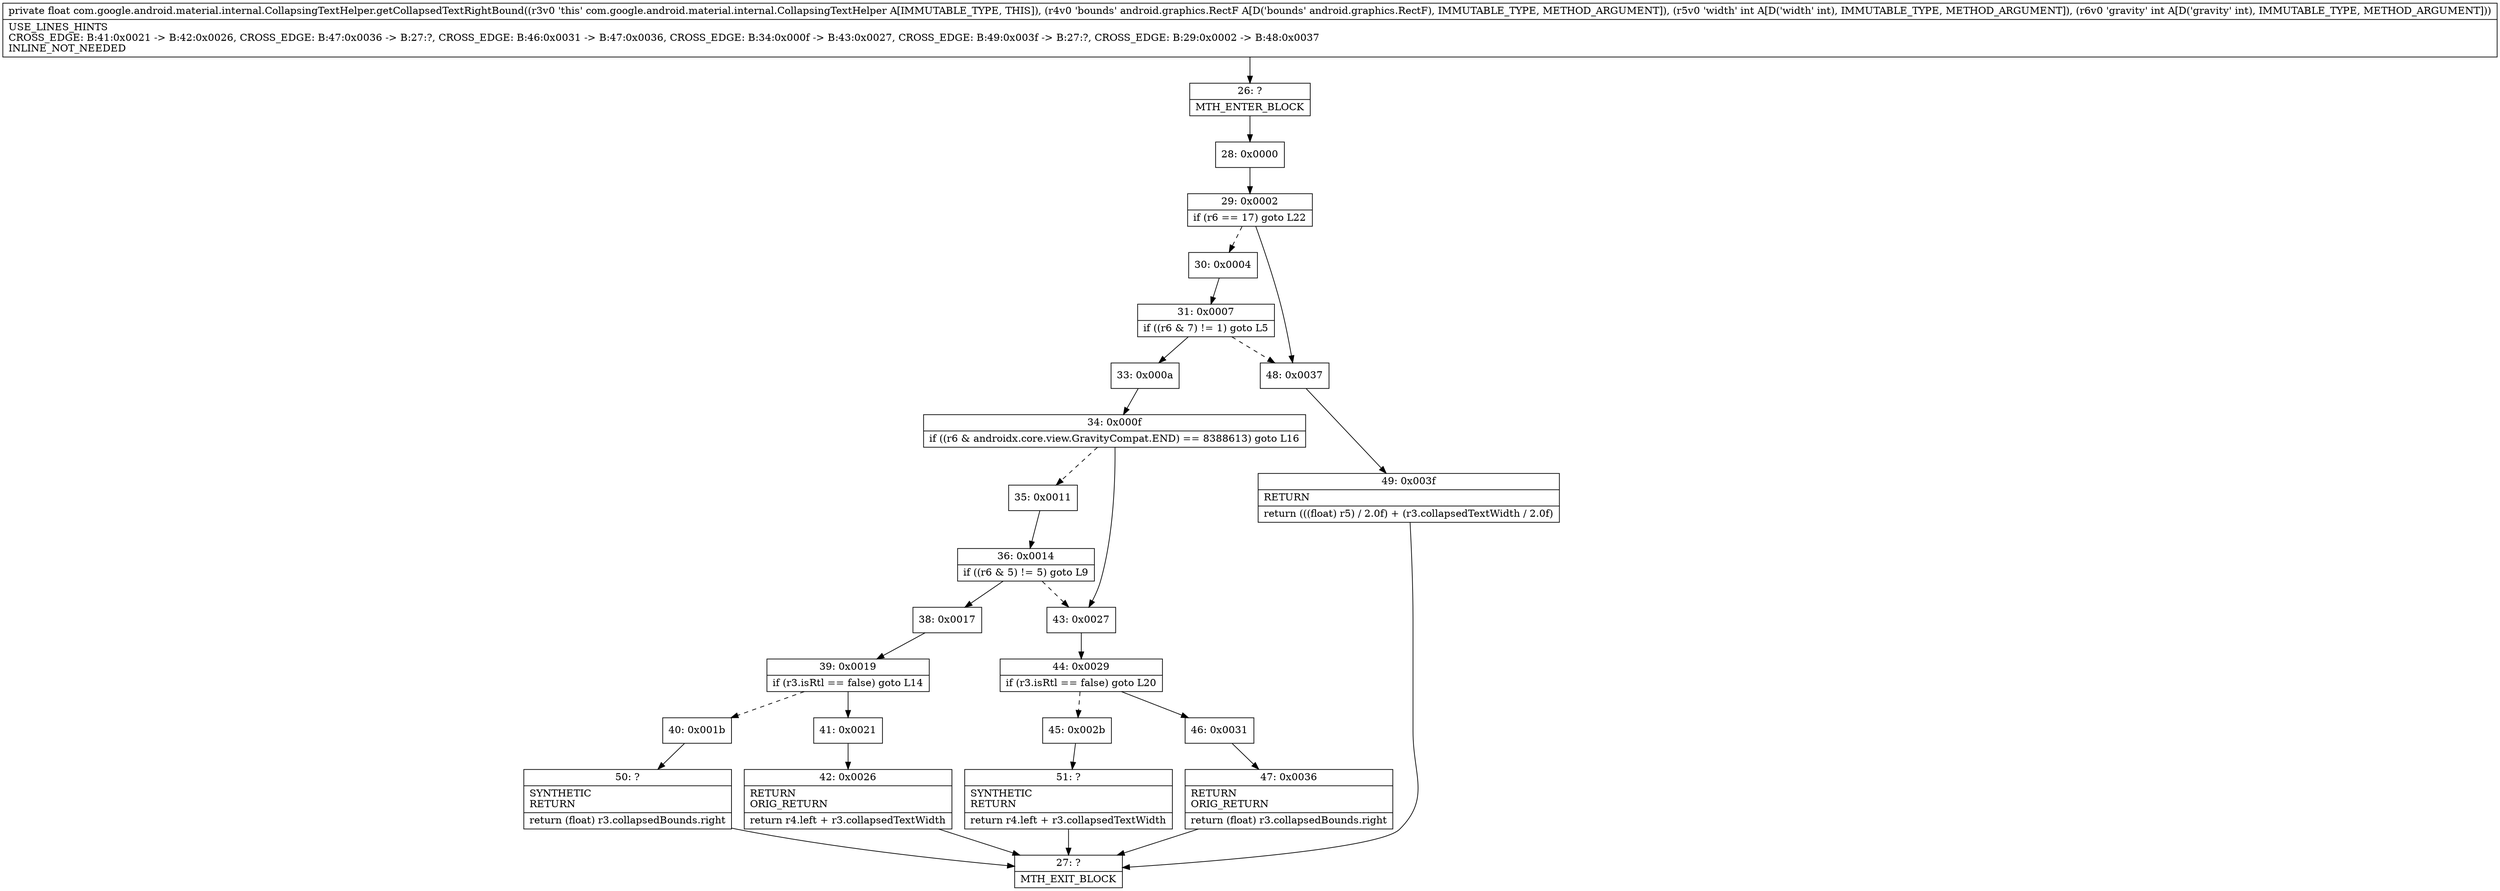 digraph "CFG forcom.google.android.material.internal.CollapsingTextHelper.getCollapsedTextRightBound(Landroid\/graphics\/RectF;II)F" {
Node_26 [shape=record,label="{26\:\ ?|MTH_ENTER_BLOCK\l}"];
Node_28 [shape=record,label="{28\:\ 0x0000}"];
Node_29 [shape=record,label="{29\:\ 0x0002|if (r6 == 17) goto L22\l}"];
Node_30 [shape=record,label="{30\:\ 0x0004}"];
Node_31 [shape=record,label="{31\:\ 0x0007|if ((r6 & 7) != 1) goto L5\l}"];
Node_33 [shape=record,label="{33\:\ 0x000a}"];
Node_34 [shape=record,label="{34\:\ 0x000f|if ((r6 & androidx.core.view.GravityCompat.END) == 8388613) goto L16\l}"];
Node_35 [shape=record,label="{35\:\ 0x0011}"];
Node_36 [shape=record,label="{36\:\ 0x0014|if ((r6 & 5) != 5) goto L9\l}"];
Node_38 [shape=record,label="{38\:\ 0x0017}"];
Node_39 [shape=record,label="{39\:\ 0x0019|if (r3.isRtl == false) goto L14\l}"];
Node_40 [shape=record,label="{40\:\ 0x001b}"];
Node_50 [shape=record,label="{50\:\ ?|SYNTHETIC\lRETURN\l|return (float) r3.collapsedBounds.right\l}"];
Node_27 [shape=record,label="{27\:\ ?|MTH_EXIT_BLOCK\l}"];
Node_41 [shape=record,label="{41\:\ 0x0021}"];
Node_42 [shape=record,label="{42\:\ 0x0026|RETURN\lORIG_RETURN\l|return r4.left + r3.collapsedTextWidth\l}"];
Node_43 [shape=record,label="{43\:\ 0x0027}"];
Node_44 [shape=record,label="{44\:\ 0x0029|if (r3.isRtl == false) goto L20\l}"];
Node_45 [shape=record,label="{45\:\ 0x002b}"];
Node_51 [shape=record,label="{51\:\ ?|SYNTHETIC\lRETURN\l|return r4.left + r3.collapsedTextWidth\l}"];
Node_46 [shape=record,label="{46\:\ 0x0031}"];
Node_47 [shape=record,label="{47\:\ 0x0036|RETURN\lORIG_RETURN\l|return (float) r3.collapsedBounds.right\l}"];
Node_48 [shape=record,label="{48\:\ 0x0037}"];
Node_49 [shape=record,label="{49\:\ 0x003f|RETURN\l|return (((float) r5) \/ 2.0f) + (r3.collapsedTextWidth \/ 2.0f)\l}"];
MethodNode[shape=record,label="{private float com.google.android.material.internal.CollapsingTextHelper.getCollapsedTextRightBound((r3v0 'this' com.google.android.material.internal.CollapsingTextHelper A[IMMUTABLE_TYPE, THIS]), (r4v0 'bounds' android.graphics.RectF A[D('bounds' android.graphics.RectF), IMMUTABLE_TYPE, METHOD_ARGUMENT]), (r5v0 'width' int A[D('width' int), IMMUTABLE_TYPE, METHOD_ARGUMENT]), (r6v0 'gravity' int A[D('gravity' int), IMMUTABLE_TYPE, METHOD_ARGUMENT]))  | USE_LINES_HINTS\lCROSS_EDGE: B:41:0x0021 \-\> B:42:0x0026, CROSS_EDGE: B:47:0x0036 \-\> B:27:?, CROSS_EDGE: B:46:0x0031 \-\> B:47:0x0036, CROSS_EDGE: B:34:0x000f \-\> B:43:0x0027, CROSS_EDGE: B:49:0x003f \-\> B:27:?, CROSS_EDGE: B:29:0x0002 \-\> B:48:0x0037\lINLINE_NOT_NEEDED\l}"];
MethodNode -> Node_26;Node_26 -> Node_28;
Node_28 -> Node_29;
Node_29 -> Node_30[style=dashed];
Node_29 -> Node_48;
Node_30 -> Node_31;
Node_31 -> Node_33;
Node_31 -> Node_48[style=dashed];
Node_33 -> Node_34;
Node_34 -> Node_35[style=dashed];
Node_34 -> Node_43;
Node_35 -> Node_36;
Node_36 -> Node_38;
Node_36 -> Node_43[style=dashed];
Node_38 -> Node_39;
Node_39 -> Node_40[style=dashed];
Node_39 -> Node_41;
Node_40 -> Node_50;
Node_50 -> Node_27;
Node_41 -> Node_42;
Node_42 -> Node_27;
Node_43 -> Node_44;
Node_44 -> Node_45[style=dashed];
Node_44 -> Node_46;
Node_45 -> Node_51;
Node_51 -> Node_27;
Node_46 -> Node_47;
Node_47 -> Node_27;
Node_48 -> Node_49;
Node_49 -> Node_27;
}

